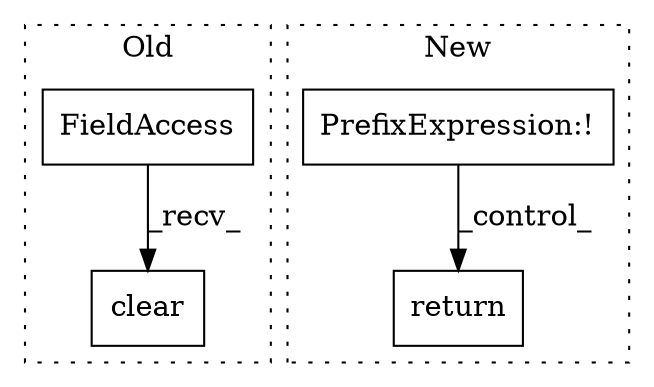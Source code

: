 digraph G {
subgraph cluster0 {
1 [label="clear" a="32" s="7059" l="7" shape="box"];
3 [label="FieldAccess" a="22" s="7045" l="13" shape="box"];
label = "Old";
style="dotted";
}
subgraph cluster1 {
2 [label="return" a="41" s="8226" l="7" shape="box"];
4 [label="PrefixExpression:!" a="38" s="8197" l="1" shape="box"];
label = "New";
style="dotted";
}
3 -> 1 [label="_recv_"];
4 -> 2 [label="_control_"];
}